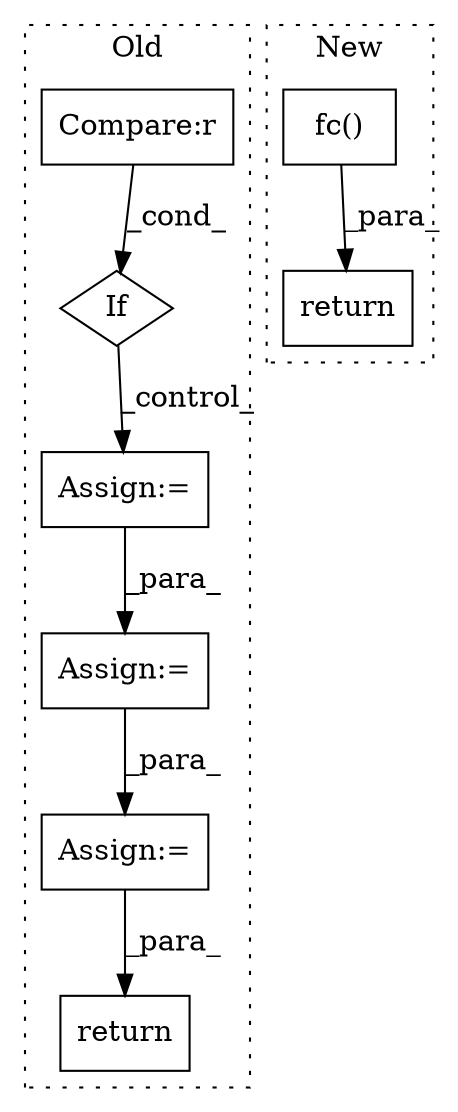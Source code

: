 digraph G {
subgraph cluster0 {
1 [label="return" a="93" s="6208" l="7" shape="box"];
4 [label="Assign:=" a="68" s="6133" l="3" shape="box"];
5 [label="Assign:=" a="68" s="6157" l="3" shape="box"];
6 [label="Assign:=" a="68" s="6060" l="3" shape="box"];
7 [label="Compare:r" a="40" s="5916" l="18" shape="box"];
8 [label="If" a="96" s="5891" l="3" shape="diamond"];
label = "Old";
style="dotted";
}
subgraph cluster1 {
2 [label="fc()" a="75" s="4080,4089" l="8,1" shape="box"];
3 [label="return" a="93" s="4116" l="7" shape="box"];
label = "New";
style="dotted";
}
2 -> 3 [label="_para_"];
4 -> 5 [label="_para_"];
5 -> 1 [label="_para_"];
6 -> 4 [label="_para_"];
7 -> 8 [label="_cond_"];
8 -> 6 [label="_control_"];
}